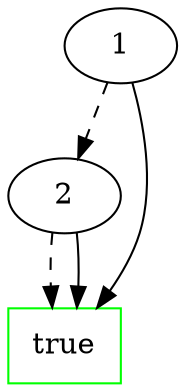 digraph Tree {
70.1 [label="1", shape=ellipse];
30.2 [label="2", shape=ellipse];
70.1 -> 30.2 [style=dashed];
10 [label="true", shape=box, color=green];
30.2 -> 10 [style=dashed];
10 [label="true", shape=box, color=green];
30.2 -> 10 [style=solid];
10 [label="true", shape=box, color=green];
70.1 -> 10 [style=solid];
}
